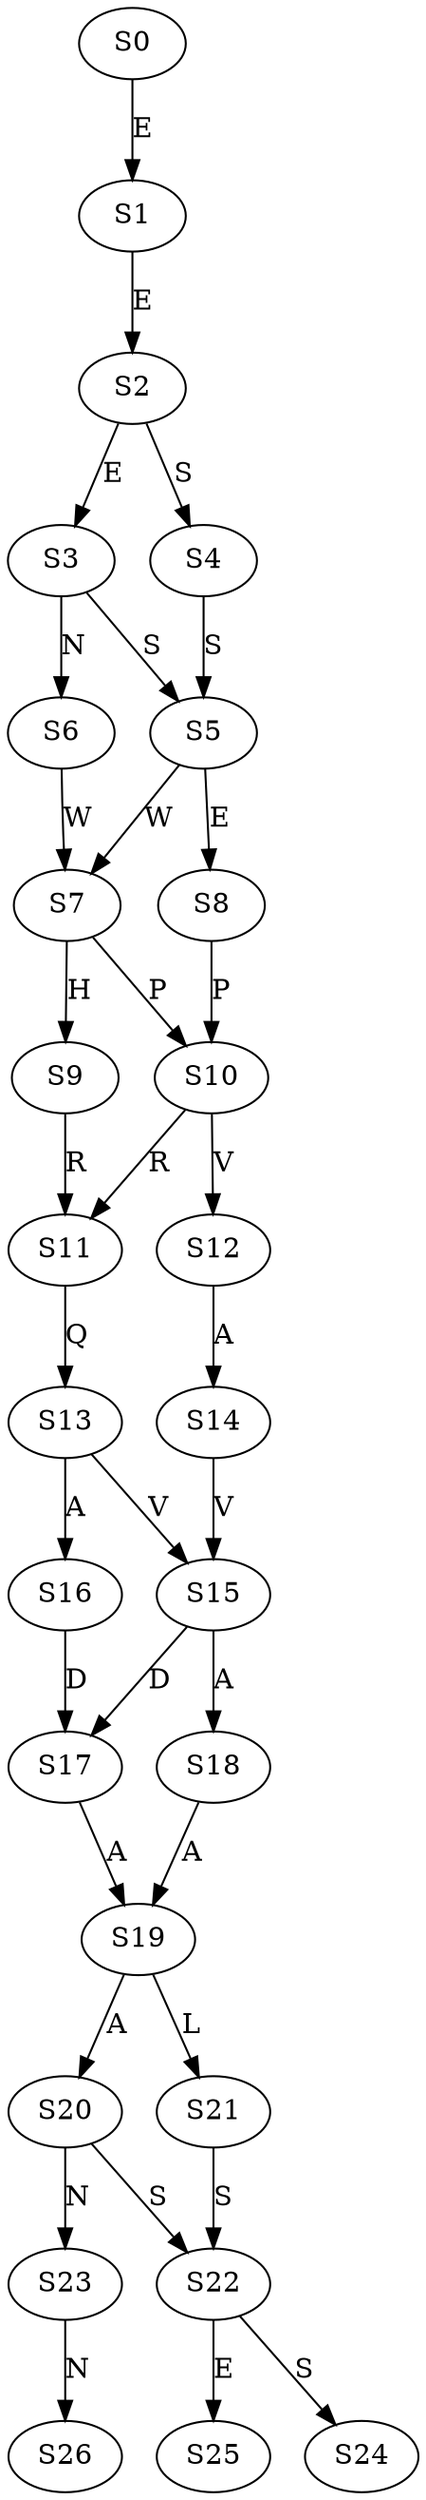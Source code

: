 strict digraph  {
	S0 -> S1 [ label = E ];
	S1 -> S2 [ label = E ];
	S2 -> S3 [ label = E ];
	S2 -> S4 [ label = S ];
	S3 -> S5 [ label = S ];
	S3 -> S6 [ label = N ];
	S4 -> S5 [ label = S ];
	S5 -> S7 [ label = W ];
	S5 -> S8 [ label = E ];
	S6 -> S7 [ label = W ];
	S7 -> S9 [ label = H ];
	S7 -> S10 [ label = P ];
	S8 -> S10 [ label = P ];
	S9 -> S11 [ label = R ];
	S10 -> S12 [ label = V ];
	S10 -> S11 [ label = R ];
	S11 -> S13 [ label = Q ];
	S12 -> S14 [ label = A ];
	S13 -> S15 [ label = V ];
	S13 -> S16 [ label = A ];
	S14 -> S15 [ label = V ];
	S15 -> S17 [ label = D ];
	S15 -> S18 [ label = A ];
	S16 -> S17 [ label = D ];
	S17 -> S19 [ label = A ];
	S18 -> S19 [ label = A ];
	S19 -> S20 [ label = A ];
	S19 -> S21 [ label = L ];
	S20 -> S22 [ label = S ];
	S20 -> S23 [ label = N ];
	S21 -> S22 [ label = S ];
	S22 -> S24 [ label = S ];
	S22 -> S25 [ label = E ];
	S23 -> S26 [ label = N ];
}
